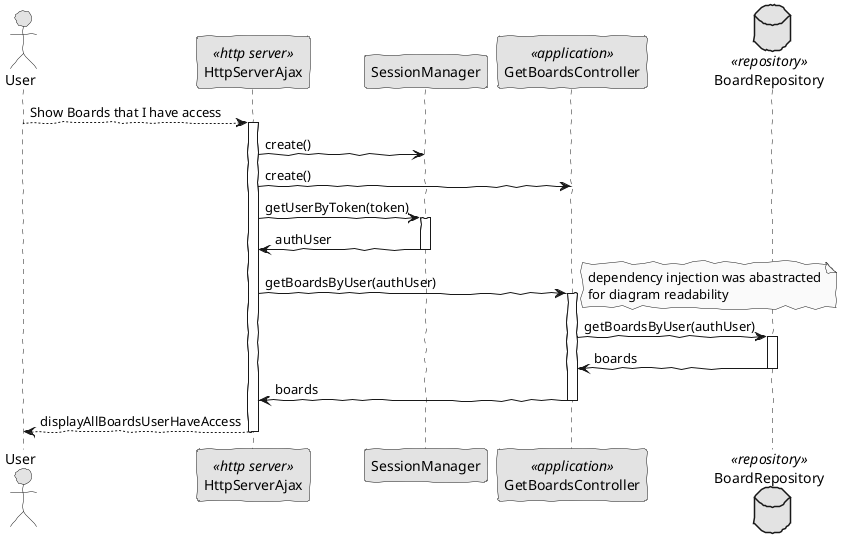 @startuml
'http://plantuml.com/skinparam.html
skinparam handwritten true
skinparam monochrome true
skinparam packageStyle rect
skinparam defaultFontName FG Virgil
skinparam shadowing false

actor User as Actor
participant HttpServerAjax as Server <<http server>>
participant SessionManager as SM
participant GetBoardsController as Controller <<application>>
database BoardRepository as Repository <<repository>>


Actor --> Server: Show Boards that I have access
activate Server
    Server -> SM: create()
    Server -> Controller: create()


    Server -> SM: getUserByToken(token)
    activate SM
    SM -> Server: authUser
    deactivate SM
        
    Server -> Controller: getBoardsByUser(authUser)
    activate Controller
    note right: dependency injection was abastracted\nfor diagram readability



    Controller -> Repository: getBoardsByUser(authUser)
    activate Repository
    Repository -> Controller: boards
    deactivate Repository

    Controller -> Server: boards
    deactivate Controller

    Server --> Actor: displayAllBoardsUserHaveAccess

deactivate Server
@enduml